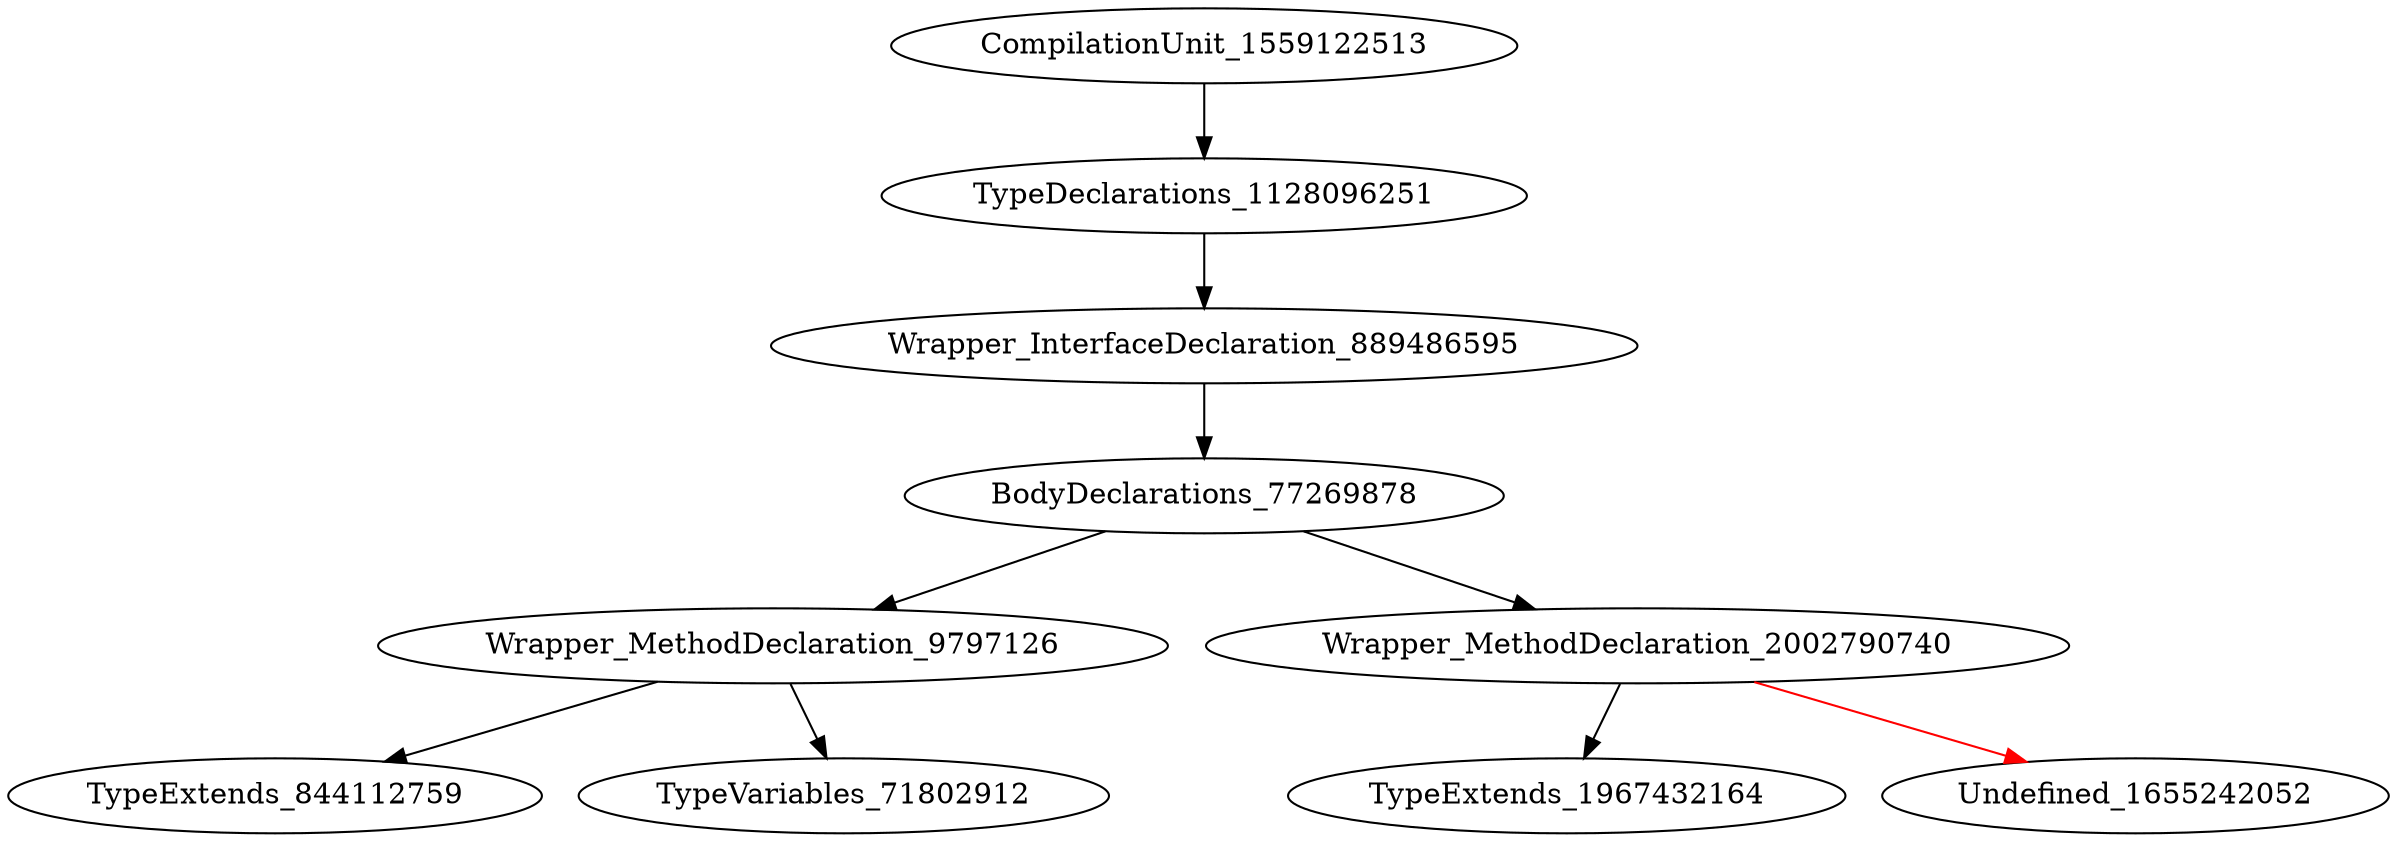 digraph {
CompilationUnit_1559122513 -> TypeDeclarations_1128096251
TypeDeclarations_1128096251 -> Wrapper_InterfaceDeclaration_889486595
Wrapper_InterfaceDeclaration_889486595 -> BodyDeclarations_77269878
BodyDeclarations_77269878 -> Wrapper_MethodDeclaration_9797126
BodyDeclarations_77269878 -> Wrapper_MethodDeclaration_2002790740
Wrapper_MethodDeclaration_9797126 -> TypeExtends_844112759
Wrapper_MethodDeclaration_9797126 -> TypeVariables_71802912
Wrapper_MethodDeclaration_2002790740 -> TypeExtends_1967432164
Wrapper_MethodDeclaration_2002790740 -> Undefined_1655242052 [color = red] 
}